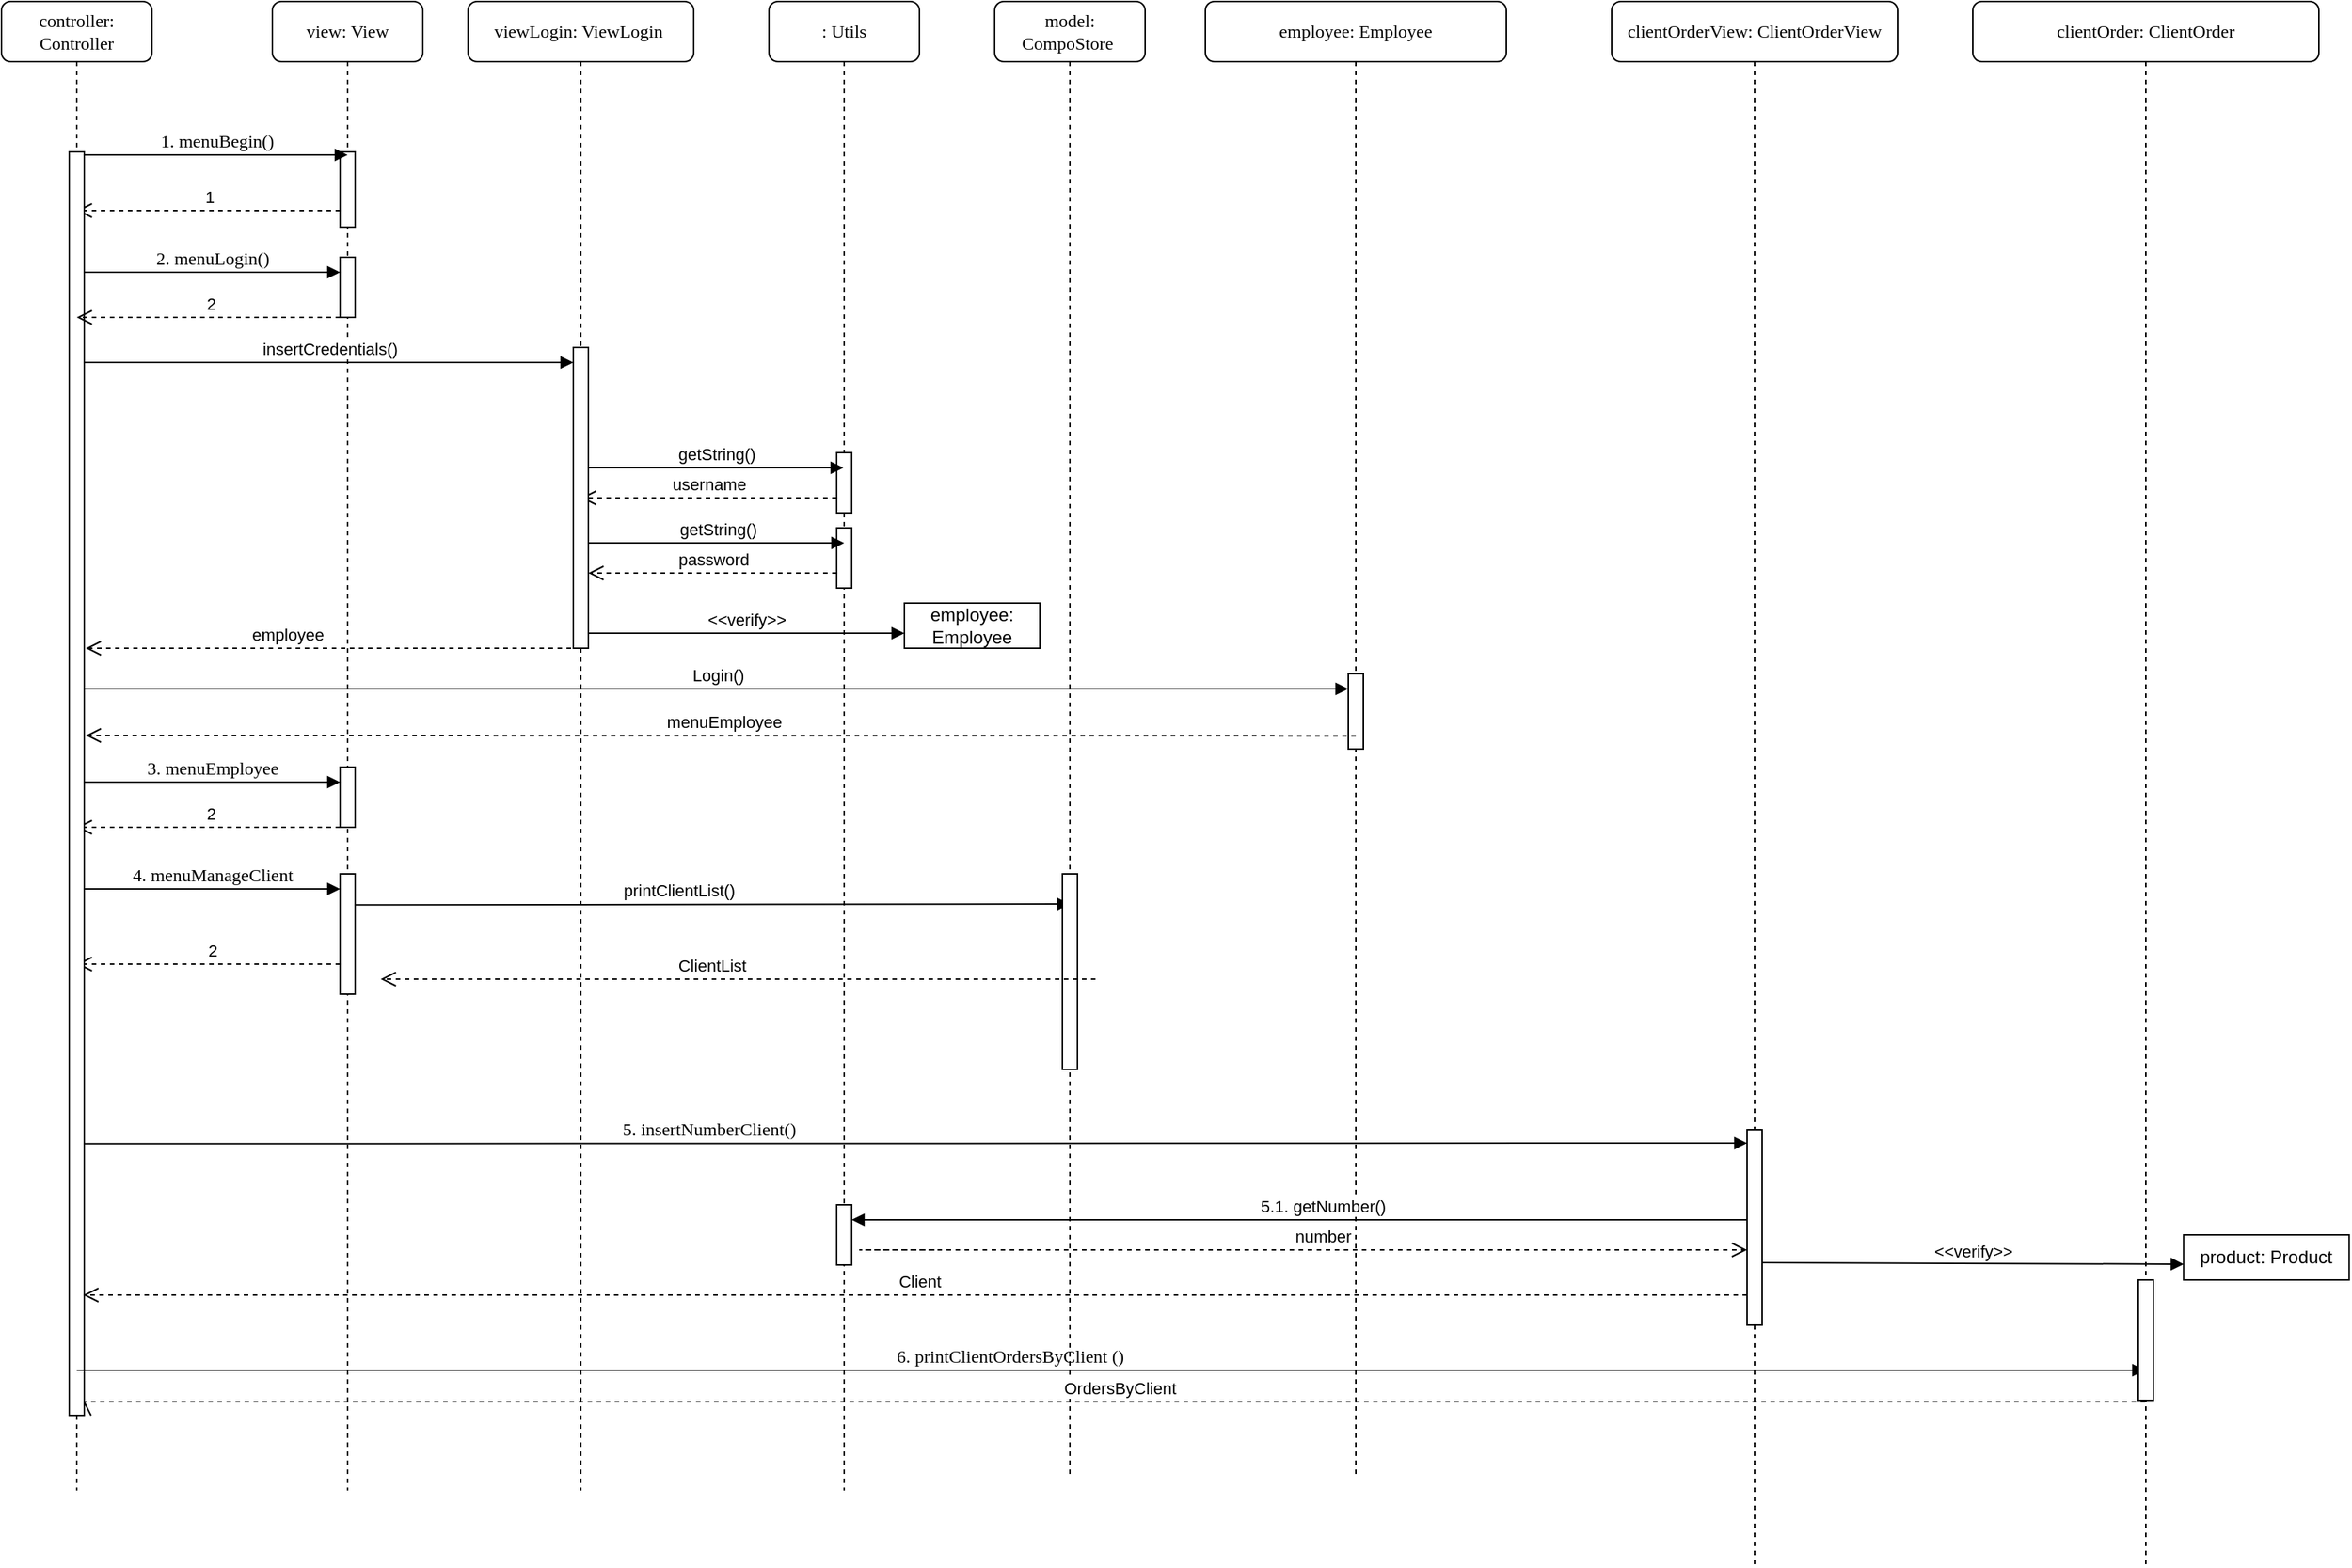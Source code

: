 <mxfile version="24.3.0" type="device">
  <diagram name="Página-1" id="WEE0h_QzeHYst6tmMhp2">
    <mxGraphModel dx="1393" dy="758" grid="1" gridSize="10" guides="1" tooltips="1" connect="1" arrows="1" fold="1" page="1" pageScale="1" pageWidth="1654" pageHeight="2336" math="0" shadow="0">
      <root>
        <mxCell id="0" />
        <mxCell id="1" parent="0" />
        <mxCell id="9vr2AVwmlKwcGUsaBqPT-1" value="view: View" style="shape=umlLifeline;perimeter=lifelinePerimeter;whiteSpace=wrap;html=1;container=1;collapsible=0;recursiveResize=0;outlineConnect=0;rounded=1;shadow=0;comic=0;labelBackgroundColor=none;strokeWidth=1;fontFamily=Verdana;fontSize=12;align=center;" parent="1" vertex="1">
          <mxGeometry x="280" y="80" width="100" height="990" as="geometry" />
        </mxCell>
        <mxCell id="9vr2AVwmlKwcGUsaBqPT-2" value="" style="html=1;points=[];perimeter=orthogonalPerimeter;rounded=0;shadow=0;comic=0;labelBackgroundColor=none;strokeWidth=1;fontFamily=Verdana;fontSize=12;align=center;" parent="9vr2AVwmlKwcGUsaBqPT-1" vertex="1">
          <mxGeometry x="45" y="100" width="10" height="50" as="geometry" />
        </mxCell>
        <mxCell id="9vr2AVwmlKwcGUsaBqPT-3" value="1" style="html=1;verticalAlign=bottom;endArrow=open;dashed=1;endSize=8;edgeStyle=elbowEdgeStyle;elbow=vertical;curved=0;rounded=0;" parent="9vr2AVwmlKwcGUsaBqPT-1" target="9vr2AVwmlKwcGUsaBqPT-21" edge="1">
          <mxGeometry relative="1" as="geometry">
            <mxPoint x="45" y="139" as="sourcePoint" />
            <mxPoint x="-35" y="139" as="targetPoint" />
          </mxGeometry>
        </mxCell>
        <mxCell id="9vr2AVwmlKwcGUsaBqPT-4" value="" style="html=1;points=[];perimeter=orthogonalPerimeter;rounded=0;shadow=0;comic=0;labelBackgroundColor=none;strokeWidth=1;fontFamily=Verdana;fontSize=12;align=center;" parent="9vr2AVwmlKwcGUsaBqPT-1" vertex="1">
          <mxGeometry x="45" y="170" width="10" height="40" as="geometry" />
        </mxCell>
        <mxCell id="9vr2AVwmlKwcGUsaBqPT-5" value="" style="html=1;points=[];perimeter=orthogonalPerimeter;rounded=0;shadow=0;comic=0;labelBackgroundColor=none;strokeWidth=1;fontFamily=Verdana;fontSize=12;align=center;" parent="9vr2AVwmlKwcGUsaBqPT-1" vertex="1">
          <mxGeometry x="45" y="509" width="10" height="40" as="geometry" />
        </mxCell>
        <mxCell id="9vr2AVwmlKwcGUsaBqPT-6" value="2" style="html=1;verticalAlign=bottom;endArrow=open;dashed=1;endSize=8;edgeStyle=elbowEdgeStyle;elbow=vertical;curved=0;rounded=0;" parent="9vr2AVwmlKwcGUsaBqPT-1" edge="1">
          <mxGeometry relative="1" as="geometry">
            <mxPoint x="45" y="549" as="sourcePoint" />
            <mxPoint x="-130" y="549" as="targetPoint" />
            <mxPoint x="1" as="offset" />
          </mxGeometry>
        </mxCell>
        <mxCell id="9vr2AVwmlKwcGUsaBqPT-7" value="3. menuEmployee" style="html=1;verticalAlign=bottom;endArrow=block;labelBackgroundColor=none;fontFamily=Verdana;fontSize=12;edgeStyle=elbowEdgeStyle;elbow=vertical;" parent="9vr2AVwmlKwcGUsaBqPT-1" edge="1">
          <mxGeometry relative="1" as="geometry">
            <mxPoint x="-125" y="519" as="sourcePoint" />
            <mxPoint x="45" y="519" as="targetPoint" />
            <Array as="points" />
            <mxPoint as="offset" />
          </mxGeometry>
        </mxCell>
        <mxCell id="9vr2AVwmlKwcGUsaBqPT-8" value="" style="html=1;points=[];perimeter=orthogonalPerimeter;rounded=0;shadow=0;comic=0;labelBackgroundColor=none;strokeWidth=1;fontFamily=Verdana;fontSize=12;align=center;" parent="9vr2AVwmlKwcGUsaBqPT-1" vertex="1">
          <mxGeometry x="45" y="580" width="10" height="80" as="geometry" />
        </mxCell>
        <mxCell id="9vr2AVwmlKwcGUsaBqPT-9" value="" style="html=1;points=[];perimeter=orthogonalPerimeter;rounded=0;shadow=0;comic=0;labelBackgroundColor=none;strokeWidth=1;fontFamily=Verdana;fontSize=12;align=center;" parent="9vr2AVwmlKwcGUsaBqPT-1" vertex="1">
          <mxGeometry x="525" y="580" width="10" height="60" as="geometry" />
        </mxCell>
        <mxCell id="9vr2AVwmlKwcGUsaBqPT-10" value="4. menuManageClient" style="html=1;verticalAlign=bottom;endArrow=block;labelBackgroundColor=none;fontFamily=Verdana;fontSize=12;edgeStyle=elbowEdgeStyle;elbow=vertical;entryX=0.5;entryY=0.25;entryDx=0;entryDy=0;entryPerimeter=0;" parent="9vr2AVwmlKwcGUsaBqPT-1" edge="1">
          <mxGeometry x="0.029" relative="1" as="geometry">
            <mxPoint x="-130" y="590" as="sourcePoint" />
            <mxPoint x="45" y="590" as="targetPoint" />
            <Array as="points">
              <mxPoint x="15" y="590" />
            </Array>
            <mxPoint as="offset" />
          </mxGeometry>
        </mxCell>
        <mxCell id="9vr2AVwmlKwcGUsaBqPT-11" value="" style="html=1;verticalAlign=bottom;endArrow=block;labelBackgroundColor=none;fontFamily=Verdana;fontSize=12;edgeStyle=elbowEdgeStyle;elbow=vertical;exitX=0.966;exitY=0.258;exitDx=0;exitDy=0;exitPerimeter=0;" parent="9vr2AVwmlKwcGUsaBqPT-1" source="9vr2AVwmlKwcGUsaBqPT-8" edge="1">
          <mxGeometry x="0.157" y="29" relative="1" as="geometry">
            <mxPoint x="80" y="600" as="sourcePoint" />
            <mxPoint x="530" y="600" as="targetPoint" />
            <Array as="points">
              <mxPoint x="60" y="600" />
              <mxPoint x="210" y="600" />
            </Array>
            <mxPoint as="offset" />
          </mxGeometry>
        </mxCell>
        <mxCell id="9vr2AVwmlKwcGUsaBqPT-12" value="printClientList()" style="edgeLabel;html=1;align=center;verticalAlign=middle;resizable=0;points=[];" parent="9vr2AVwmlKwcGUsaBqPT-11" vertex="1" connectable="0">
          <mxGeometry x="-0.812" y="1" relative="1" as="geometry">
            <mxPoint x="171" y="-8" as="offset" />
          </mxGeometry>
        </mxCell>
        <mxCell id="9vr2AVwmlKwcGUsaBqPT-14" value="2" style="html=1;verticalAlign=bottom;endArrow=open;dashed=1;endSize=8;edgeStyle=elbowEdgeStyle;elbow=vertical;curved=0;rounded=0;" parent="9vr2AVwmlKwcGUsaBqPT-1" edge="1">
          <mxGeometry x="-0.029" relative="1" as="geometry">
            <mxPoint x="45" y="640" as="sourcePoint" />
            <mxPoint x="-130" y="640" as="targetPoint" />
            <mxPoint as="offset" />
          </mxGeometry>
        </mxCell>
        <mxCell id="9vr2AVwmlKwcGUsaBqPT-15" value=": Utils" style="shape=umlLifeline;perimeter=lifelinePerimeter;whiteSpace=wrap;html=1;container=1;collapsible=0;recursiveResize=0;outlineConnect=0;rounded=1;shadow=0;comic=0;labelBackgroundColor=none;strokeWidth=1;fontFamily=Verdana;fontSize=12;align=center;" parent="1" vertex="1">
          <mxGeometry x="610" y="80" width="100" height="990" as="geometry" />
        </mxCell>
        <mxCell id="9vr2AVwmlKwcGUsaBqPT-16" value="" style="html=1;points=[];perimeter=orthogonalPerimeter;outlineConnect=0;targetShapes=umlLifeline;portConstraint=eastwest;newEdgeStyle={&quot;edgeStyle&quot;:&quot;elbowEdgeStyle&quot;,&quot;elbow&quot;:&quot;vertical&quot;,&quot;curved&quot;:0,&quot;rounded&quot;:0};" parent="9vr2AVwmlKwcGUsaBqPT-15" vertex="1">
          <mxGeometry x="45" y="300" width="10" height="40" as="geometry" />
        </mxCell>
        <mxCell id="9vr2AVwmlKwcGUsaBqPT-17" value="username" style="html=1;verticalAlign=bottom;endArrow=open;dashed=1;endSize=8;edgeStyle=elbowEdgeStyle;elbow=vertical;curved=0;rounded=0;" parent="9vr2AVwmlKwcGUsaBqPT-15" target="9vr2AVwmlKwcGUsaBqPT-28" edge="1">
          <mxGeometry relative="1" as="geometry">
            <mxPoint x="45" y="330" as="sourcePoint" />
            <mxPoint x="-35" y="330" as="targetPoint" />
          </mxGeometry>
        </mxCell>
        <mxCell id="9vr2AVwmlKwcGUsaBqPT-18" value="" style="html=1;points=[];perimeter=orthogonalPerimeter;outlineConnect=0;targetShapes=umlLifeline;portConstraint=eastwest;newEdgeStyle={&quot;edgeStyle&quot;:&quot;elbowEdgeStyle&quot;,&quot;elbow&quot;:&quot;vertical&quot;,&quot;curved&quot;:0,&quot;rounded&quot;:0};" parent="9vr2AVwmlKwcGUsaBqPT-15" vertex="1">
          <mxGeometry x="45" y="350" width="10" height="40" as="geometry" />
        </mxCell>
        <mxCell id="9vr2AVwmlKwcGUsaBqPT-19" value="model: CompoStore&amp;nbsp;" style="shape=umlLifeline;perimeter=lifelinePerimeter;whiteSpace=wrap;html=1;container=1;collapsible=0;recursiveResize=0;outlineConnect=0;rounded=1;shadow=0;comic=0;labelBackgroundColor=none;strokeWidth=1;fontFamily=Verdana;fontSize=12;align=center;" parent="1" vertex="1">
          <mxGeometry x="760" y="80" width="100" height="980" as="geometry" />
        </mxCell>
        <mxCell id="9vr2AVwmlKwcGUsaBqPT-20" value="" style="html=1;points=[];perimeter=orthogonalPerimeter;rounded=0;shadow=0;comic=0;labelBackgroundColor=none;strokeWidth=1;fontFamily=Verdana;fontSize=12;align=center;" parent="9vr2AVwmlKwcGUsaBqPT-19" vertex="1">
          <mxGeometry x="45" y="580" width="10" height="130" as="geometry" />
        </mxCell>
        <mxCell id="9vr2AVwmlKwcGUsaBqPT-59" value="OrdersByClient" style="html=1;verticalAlign=bottom;endArrow=open;dashed=1;endSize=8;edgeStyle=elbowEdgeStyle;elbow=vertical;curved=0;rounded=0;entryX=0.933;entryY=0.904;entryDx=0;entryDy=0;entryPerimeter=0;" parent="9vr2AVwmlKwcGUsaBqPT-19" source="9vr2AVwmlKwcGUsaBqPT-50" edge="1">
          <mxGeometry x="-0.005" relative="1" as="geometry">
            <mxPoint x="501" y="931" as="sourcePoint" />
            <mxPoint x="-605" y="930" as="targetPoint" />
            <mxPoint as="offset" />
            <Array as="points">
              <mxPoint x="-165" y="931" />
              <mxPoint x="-315" y="921" />
            </Array>
          </mxGeometry>
        </mxCell>
        <mxCell id="9vr2AVwmlKwcGUsaBqPT-21" value="controller: Controller" style="shape=umlLifeline;perimeter=lifelinePerimeter;whiteSpace=wrap;html=1;container=1;collapsible=0;recursiveResize=0;outlineConnect=0;rounded=1;shadow=0;comic=0;labelBackgroundColor=none;strokeWidth=1;fontFamily=Verdana;fontSize=12;align=center;" parent="1" vertex="1">
          <mxGeometry x="100" y="80" width="100" height="990" as="geometry" />
        </mxCell>
        <mxCell id="9vr2AVwmlKwcGUsaBqPT-22" value="" style="html=1;points=[];perimeter=orthogonalPerimeter;rounded=0;shadow=0;comic=0;labelBackgroundColor=none;strokeWidth=1;fontFamily=Verdana;fontSize=12;align=center;" parent="9vr2AVwmlKwcGUsaBqPT-21" vertex="1">
          <mxGeometry x="45" y="100" width="10" height="840" as="geometry" />
        </mxCell>
        <mxCell id="9vr2AVwmlKwcGUsaBqPT-23" value="insertCredentials()" style="html=1;verticalAlign=bottom;endArrow=block;edgeStyle=elbowEdgeStyle;elbow=vertical;curved=0;rounded=0;" parent="9vr2AVwmlKwcGUsaBqPT-21" target="9vr2AVwmlKwcGUsaBqPT-29" edge="1">
          <mxGeometry width="80" relative="1" as="geometry">
            <mxPoint x="55" y="240" as="sourcePoint" />
            <mxPoint x="135" y="240" as="targetPoint" />
          </mxGeometry>
        </mxCell>
        <mxCell id="9vr2AVwmlKwcGUsaBqPT-24" value="Login()" style="html=1;verticalAlign=bottom;endArrow=block;edgeStyle=elbowEdgeStyle;elbow=vertical;curved=0;rounded=0;" parent="9vr2AVwmlKwcGUsaBqPT-21" target="9vr2AVwmlKwcGUsaBqPT-34" edge="1">
          <mxGeometry x="0.001" width="80" relative="1" as="geometry">
            <mxPoint x="55" y="457" as="sourcePoint" />
            <mxPoint x="890" y="457" as="targetPoint" />
            <mxPoint as="offset" />
          </mxGeometry>
        </mxCell>
        <mxCell id="9vr2AVwmlKwcGUsaBqPT-25" value="1. menuBegin()" style="html=1;verticalAlign=bottom;endArrow=block;labelBackgroundColor=none;fontFamily=Verdana;fontSize=12;edgeStyle=elbowEdgeStyle;elbow=vertical;entryX=0.5;entryY=0.043;entryDx=0;entryDy=0;entryPerimeter=0;" parent="1" source="9vr2AVwmlKwcGUsaBqPT-22" target="9vr2AVwmlKwcGUsaBqPT-2" edge="1">
          <mxGeometry relative="1" as="geometry">
            <mxPoint x="220" y="190" as="sourcePoint" />
            <mxPoint x="280" y="190" as="targetPoint" />
            <Array as="points" />
          </mxGeometry>
        </mxCell>
        <mxCell id="9vr2AVwmlKwcGUsaBqPT-26" value="2" style="html=1;verticalAlign=bottom;endArrow=open;dashed=1;endSize=8;edgeStyle=elbowEdgeStyle;elbow=vertical;curved=0;rounded=0;" parent="1" edge="1">
          <mxGeometry relative="1" as="geometry">
            <mxPoint x="325" y="290" as="sourcePoint" />
            <mxPoint x="150" y="290" as="targetPoint" />
            <mxPoint x="1" as="offset" />
          </mxGeometry>
        </mxCell>
        <mxCell id="9vr2AVwmlKwcGUsaBqPT-27" value="2. menuLogin()" style="html=1;verticalAlign=bottom;endArrow=block;labelBackgroundColor=none;fontFamily=Verdana;fontSize=12;edgeStyle=elbowEdgeStyle;elbow=vertical;" parent="1" edge="1">
          <mxGeometry relative="1" as="geometry">
            <mxPoint x="155" y="260" as="sourcePoint" />
            <mxPoint x="325" y="260" as="targetPoint" />
            <Array as="points" />
            <mxPoint as="offset" />
          </mxGeometry>
        </mxCell>
        <mxCell id="9vr2AVwmlKwcGUsaBqPT-28" value="viewLogin: ViewLogin&amp;nbsp;" style="shape=umlLifeline;perimeter=lifelinePerimeter;whiteSpace=wrap;html=1;container=1;collapsible=0;recursiveResize=0;outlineConnect=0;rounded=1;shadow=0;comic=0;labelBackgroundColor=none;strokeWidth=1;fontFamily=Verdana;fontSize=12;align=center;" parent="1" vertex="1">
          <mxGeometry x="410" y="80" width="150" height="990" as="geometry" />
        </mxCell>
        <mxCell id="9vr2AVwmlKwcGUsaBqPT-29" value="" style="html=1;points=[];perimeter=orthogonalPerimeter;outlineConnect=0;targetShapes=umlLifeline;portConstraint=eastwest;newEdgeStyle={&quot;edgeStyle&quot;:&quot;elbowEdgeStyle&quot;,&quot;elbow&quot;:&quot;vertical&quot;,&quot;curved&quot;:0,&quot;rounded&quot;:0};" parent="9vr2AVwmlKwcGUsaBqPT-28" vertex="1">
          <mxGeometry x="70" y="230" width="10" height="200" as="geometry" />
        </mxCell>
        <mxCell id="9vr2AVwmlKwcGUsaBqPT-30" value="getString()" style="html=1;verticalAlign=bottom;endArrow=block;edgeStyle=elbowEdgeStyle;elbow=vertical;curved=0;rounded=0;" parent="9vr2AVwmlKwcGUsaBqPT-28" target="9vr2AVwmlKwcGUsaBqPT-15" edge="1">
          <mxGeometry x="0.003" width="80" relative="1" as="geometry">
            <mxPoint x="80" y="310" as="sourcePoint" />
            <mxPoint x="160" y="320" as="targetPoint" />
            <Array as="points">
              <mxPoint x="200" y="310" />
            </Array>
            <mxPoint as="offset" />
          </mxGeometry>
        </mxCell>
        <mxCell id="9vr2AVwmlKwcGUsaBqPT-31" value="&amp;lt;&amp;lt;verify&amp;gt;&amp;gt;" style="html=1;verticalAlign=bottom;endArrow=block;edgeStyle=elbowEdgeStyle;elbow=vertical;curved=0;rounded=0;" parent="9vr2AVwmlKwcGUsaBqPT-28" edge="1">
          <mxGeometry width="80" relative="1" as="geometry">
            <mxPoint x="80" y="420" as="sourcePoint" />
            <mxPoint x="290" y="420" as="targetPoint" />
          </mxGeometry>
        </mxCell>
        <mxCell id="9vr2AVwmlKwcGUsaBqPT-58" value="6. printClientOrdersByClient ()" style="html=1;verticalAlign=bottom;endArrow=block;labelBackgroundColor=none;fontFamily=Verdana;fontSize=12;edgeStyle=elbowEdgeStyle;elbow=vertical;exitX=1;exitY=0.785;exitDx=0;exitDy=0;exitPerimeter=0;" parent="9vr2AVwmlKwcGUsaBqPT-28" target="9vr2AVwmlKwcGUsaBqPT-50" edge="1">
          <mxGeometry x="-0.098" relative="1" as="geometry">
            <mxPoint x="-260" y="910" as="sourcePoint" />
            <mxPoint x="845" y="910" as="targetPoint" />
            <Array as="points">
              <mxPoint x="475" y="910" />
              <mxPoint x="-105.09" y="910.3" />
            </Array>
            <mxPoint as="offset" />
          </mxGeometry>
        </mxCell>
        <mxCell id="9vr2AVwmlKwcGUsaBqPT-33" value="employee: Employee" style="shape=umlLifeline;perimeter=lifelinePerimeter;whiteSpace=wrap;html=1;container=1;collapsible=0;recursiveResize=0;outlineConnect=0;rounded=1;shadow=0;comic=0;labelBackgroundColor=none;strokeWidth=1;fontFamily=Verdana;fontSize=12;align=center;" parent="1" vertex="1">
          <mxGeometry x="900" y="80" width="200" height="980" as="geometry" />
        </mxCell>
        <mxCell id="9vr2AVwmlKwcGUsaBqPT-34" value="" style="html=1;points=[];perimeter=orthogonalPerimeter;outlineConnect=0;targetShapes=umlLifeline;portConstraint=eastwest;newEdgeStyle={&quot;edgeStyle&quot;:&quot;elbowEdgeStyle&quot;,&quot;elbow&quot;:&quot;vertical&quot;,&quot;curved&quot;:0,&quot;rounded&quot;:0};" parent="9vr2AVwmlKwcGUsaBqPT-33" vertex="1">
          <mxGeometry x="95" y="447" width="10" height="50" as="geometry" />
        </mxCell>
        <mxCell id="9vr2AVwmlKwcGUsaBqPT-35" value="employee: Employee" style="html=1;whiteSpace=wrap;" parent="1" vertex="1">
          <mxGeometry x="700" y="480" width="90" height="30" as="geometry" />
        </mxCell>
        <mxCell id="9vr2AVwmlKwcGUsaBqPT-36" value="getString()" style="html=1;verticalAlign=bottom;endArrow=block;edgeStyle=elbowEdgeStyle;elbow=vertical;curved=0;rounded=0;" parent="1" edge="1">
          <mxGeometry x="0.003" width="80" relative="1" as="geometry">
            <mxPoint x="490" y="440" as="sourcePoint" />
            <mxPoint x="660" y="440" as="targetPoint" />
            <Array as="points">
              <mxPoint x="610" y="440" />
            </Array>
            <mxPoint as="offset" />
          </mxGeometry>
        </mxCell>
        <mxCell id="9vr2AVwmlKwcGUsaBqPT-37" value="password" style="html=1;verticalAlign=bottom;endArrow=open;dashed=1;endSize=8;edgeStyle=elbowEdgeStyle;elbow=vertical;curved=0;rounded=0;" parent="1" source="9vr2AVwmlKwcGUsaBqPT-18" edge="1">
          <mxGeometry relative="1" as="geometry">
            <mxPoint x="650" y="460" as="sourcePoint" />
            <mxPoint x="490" y="460" as="targetPoint" />
          </mxGeometry>
        </mxCell>
        <mxCell id="9vr2AVwmlKwcGUsaBqPT-38" value="menuEmployee" style="html=1;verticalAlign=bottom;endArrow=open;dashed=1;endSize=8;edgeStyle=elbowEdgeStyle;elbow=vertical;curved=0;rounded=0;entryX=1.1;entryY=0.94;entryDx=0;entryDy=0;entryPerimeter=0;exitX=0.5;exitY=0.824;exitDx=0;exitDy=0;exitPerimeter=0;" parent="1" source="9vr2AVwmlKwcGUsaBqPT-34" edge="1">
          <mxGeometry x="-0.005" relative="1" as="geometry">
            <mxPoint x="990" y="568" as="sourcePoint" />
            <mxPoint x="156" y="568.2" as="targetPoint" />
            <mxPoint as="offset" />
          </mxGeometry>
        </mxCell>
        <mxCell id="9vr2AVwmlKwcGUsaBqPT-39" value="employee" style="html=1;verticalAlign=bottom;endArrow=open;dashed=1;endSize=8;edgeStyle=elbowEdgeStyle;elbow=vertical;curved=0;rounded=0;" parent="1" source="9vr2AVwmlKwcGUsaBqPT-28" edge="1">
          <mxGeometry x="0.184" relative="1" as="geometry">
            <mxPoint x="225" y="510" as="sourcePoint" />
            <mxPoint x="156" y="510" as="targetPoint" />
            <Array as="points">
              <mxPoint x="430" y="510" />
            </Array>
            <mxPoint as="offset" />
          </mxGeometry>
        </mxCell>
        <mxCell id="9vr2AVwmlKwcGUsaBqPT-42" value="" style="html=1;points=[];perimeter=orthogonalPerimeter;outlineConnect=0;targetShapes=umlLifeline;portConstraint=eastwest;newEdgeStyle={&quot;edgeStyle&quot;:&quot;elbowEdgeStyle&quot;,&quot;elbow&quot;:&quot;vertical&quot;,&quot;curved&quot;:0,&quot;rounded&quot;:0};" parent="1" vertex="1">
          <mxGeometry x="655" y="880" width="10" height="40" as="geometry" />
        </mxCell>
        <mxCell id="9vr2AVwmlKwcGUsaBqPT-43" value="5. insertNumberClient()" style="html=1;verticalAlign=bottom;endArrow=block;labelBackgroundColor=none;fontFamily=Verdana;fontSize=12;edgeStyle=elbowEdgeStyle;elbow=vertical;exitX=1;exitY=0.785;exitDx=0;exitDy=0;exitPerimeter=0;" parent="1" source="9vr2AVwmlKwcGUsaBqPT-22" target="9vr2AVwmlKwcGUsaBqPT-44" edge="1">
          <mxGeometry x="-0.248" relative="1" as="geometry">
            <mxPoint x="160.0" y="839" as="sourcePoint" />
            <mxPoint x="1264.5" y="839" as="targetPoint" />
            <Array as="points">
              <mxPoint x="890" y="839" />
              <mxPoint x="309.91" y="839.3" />
            </Array>
            <mxPoint as="offset" />
          </mxGeometry>
        </mxCell>
        <mxCell id="9vr2AVwmlKwcGUsaBqPT-44" value="" style="html=1;points=[];perimeter=orthogonalPerimeter;outlineConnect=0;targetShapes=umlLifeline;portConstraint=eastwest;newEdgeStyle={&quot;edgeStyle&quot;:&quot;elbowEdgeStyle&quot;,&quot;elbow&quot;:&quot;vertical&quot;,&quot;curved&quot;:0,&quot;rounded&quot;:0};" parent="1" vertex="1">
          <mxGeometry x="1260" y="830" width="10" height="130" as="geometry" />
        </mxCell>
        <mxCell id="9vr2AVwmlKwcGUsaBqPT-47" value="5.1. getNumber()" style="html=1;verticalAlign=bottom;endArrow=block;edgeStyle=elbowEdgeStyle;elbow=vertical;curved=0;rounded=0;" parent="1" target="9vr2AVwmlKwcGUsaBqPT-42" edge="1">
          <mxGeometry x="-0.051" width="80" relative="1" as="geometry">
            <mxPoint x="1260" y="890" as="sourcePoint" />
            <mxPoint x="670" y="890" as="targetPoint" />
            <Array as="points">
              <mxPoint x="1260" y="890" />
            </Array>
            <mxPoint as="offset" />
          </mxGeometry>
        </mxCell>
        <mxCell id="9vr2AVwmlKwcGUsaBqPT-48" value="&lt;div&gt;number&lt;/div&gt;" style="html=1;verticalAlign=bottom;endArrow=open;dashed=1;endSize=8;edgeStyle=elbowEdgeStyle;elbow=vertical;curved=0;rounded=0;" parent="1" edge="1">
          <mxGeometry x="0.117" relative="1" as="geometry">
            <mxPoint x="720" y="910" as="sourcePoint" />
            <mxPoint x="1260" y="910" as="targetPoint" />
            <Array as="points">
              <mxPoint x="670" y="910" />
            </Array>
            <mxPoint as="offset" />
          </mxGeometry>
        </mxCell>
        <mxCell id="9vr2AVwmlKwcGUsaBqPT-49" value="Client" style="html=1;verticalAlign=bottom;endArrow=open;dashed=1;endSize=8;edgeStyle=elbowEdgeStyle;elbow=vertical;curved=0;rounded=0;entryX=0.933;entryY=0.904;entryDx=0;entryDy=0;entryPerimeter=0;" parent="1" source="9vr2AVwmlKwcGUsaBqPT-44" target="9vr2AVwmlKwcGUsaBqPT-22" edge="1">
          <mxGeometry x="-0.005" relative="1" as="geometry">
            <mxPoint x="1149" y="940" as="sourcePoint" />
            <mxPoint x="160" y="940" as="targetPoint" />
            <mxPoint as="offset" />
            <Array as="points">
              <mxPoint x="594" y="940" />
              <mxPoint x="444" y="930" />
            </Array>
          </mxGeometry>
        </mxCell>
        <mxCell id="9vr2AVwmlKwcGUsaBqPT-50" value="clientOrder: ClientOrder" style="shape=umlLifeline;perimeter=lifelinePerimeter;whiteSpace=wrap;html=1;container=1;collapsible=0;recursiveResize=0;outlineConnect=0;rounded=1;shadow=0;comic=0;labelBackgroundColor=none;strokeWidth=1;fontFamily=Verdana;fontSize=12;align=center;" parent="1" vertex="1">
          <mxGeometry x="1410" y="80" width="230" height="1040" as="geometry" />
        </mxCell>
        <mxCell id="9vr2AVwmlKwcGUsaBqPT-52" value="product: Product" style="html=1;whiteSpace=wrap;" parent="9vr2AVwmlKwcGUsaBqPT-50" vertex="1">
          <mxGeometry x="140.12" y="820" width="110" height="30" as="geometry" />
        </mxCell>
        <mxCell id="9vr2AVwmlKwcGUsaBqPT-54" value="" style="html=1;points=[];perimeter=orthogonalPerimeter;outlineConnect=0;targetShapes=umlLifeline;portConstraint=eastwest;newEdgeStyle={&quot;edgeStyle&quot;:&quot;elbowEdgeStyle&quot;,&quot;elbow&quot;:&quot;vertical&quot;,&quot;curved&quot;:0,&quot;rounded&quot;:0};" parent="9vr2AVwmlKwcGUsaBqPT-50" vertex="1">
          <mxGeometry x="110" y="850" width="10" height="80" as="geometry" />
        </mxCell>
        <mxCell id="9vr2AVwmlKwcGUsaBqPT-55" value="clientOrderView: ClientOrderView" style="shape=umlLifeline;perimeter=lifelinePerimeter;whiteSpace=wrap;html=1;container=1;collapsible=0;recursiveResize=0;outlineConnect=0;rounded=1;shadow=0;comic=0;labelBackgroundColor=none;strokeWidth=1;fontFamily=Verdana;fontSize=12;align=center;" parent="1" vertex="1">
          <mxGeometry x="1170" y="80" width="190" height="1040" as="geometry" />
        </mxCell>
        <mxCell id="9vr2AVwmlKwcGUsaBqPT-57" value="" style="html=1;points=[];perimeter=orthogonalPerimeter;rounded=0;shadow=0;comic=0;labelBackgroundColor=none;strokeWidth=1;fontFamily=Verdana;fontSize=12;align=center;" parent="9vr2AVwmlKwcGUsaBqPT-55" vertex="1">
          <mxGeometry x="90" y="750" width="10" height="130" as="geometry" />
        </mxCell>
        <mxCell id="9vr2AVwmlKwcGUsaBqPT-51" value="&amp;lt;&amp;lt;verify&amp;gt;&amp;gt;" style="html=1;verticalAlign=bottom;endArrow=block;edgeStyle=elbowEdgeStyle;elbow=vertical;curved=0;rounded=0;entryX=0;entryY=0.667;entryDx=0;entryDy=0;entryPerimeter=0;exitX=0.988;exitY=0.604;exitDx=0;exitDy=0;exitPerimeter=0;" parent="1" target="9vr2AVwmlKwcGUsaBqPT-52" edge="1">
          <mxGeometry width="80" relative="1" as="geometry">
            <mxPoint x="1270.0" y="918.52" as="sourcePoint" />
            <mxPoint x="1490.12" y="920" as="targetPoint" />
          </mxGeometry>
        </mxCell>
        <mxCell id="9vr2AVwmlKwcGUsaBqPT-13" value="ClientList" style="html=1;verticalAlign=bottom;endArrow=open;dashed=1;endSize=8;edgeStyle=elbowEdgeStyle;elbow=vertical;curved=0;rounded=0;" parent="1" edge="1">
          <mxGeometry x="0.074" relative="1" as="geometry">
            <mxPoint x="827" y="730" as="sourcePoint" />
            <mxPoint x="352" y="730" as="targetPoint" />
            <Array as="points">
              <mxPoint x="547" y="730" />
            </Array>
            <mxPoint as="offset" />
          </mxGeometry>
        </mxCell>
      </root>
    </mxGraphModel>
  </diagram>
</mxfile>
